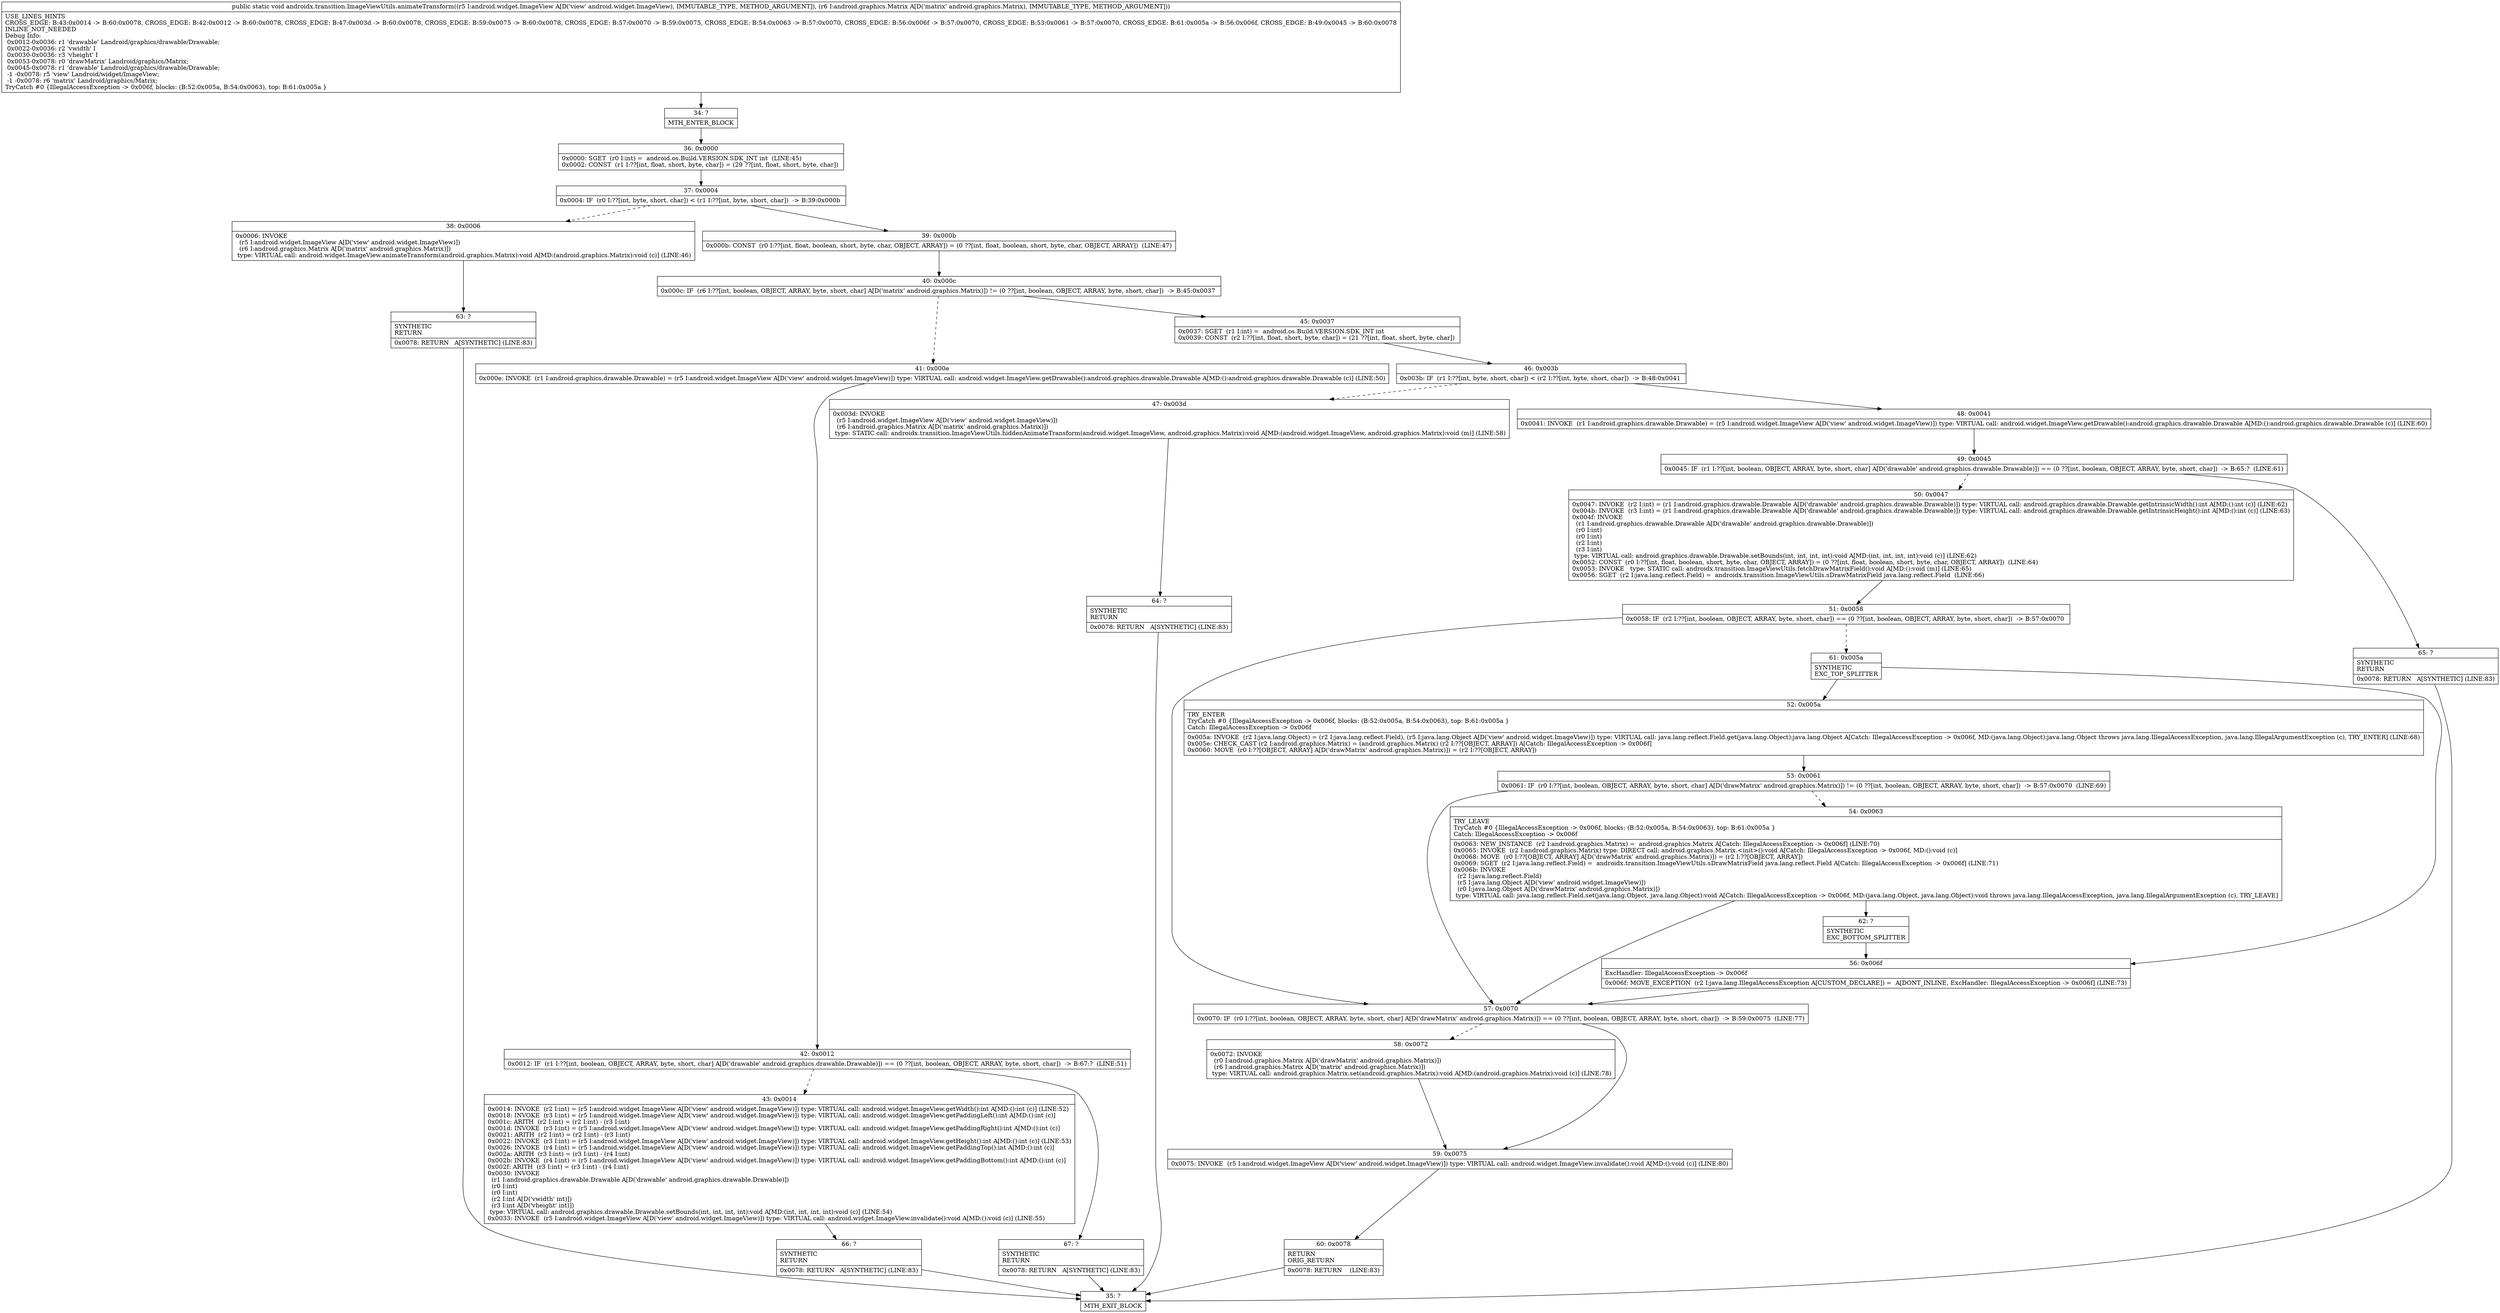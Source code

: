 digraph "CFG forandroidx.transition.ImageViewUtils.animateTransform(Landroid\/widget\/ImageView;Landroid\/graphics\/Matrix;)V" {
Node_34 [shape=record,label="{34\:\ ?|MTH_ENTER_BLOCK\l}"];
Node_36 [shape=record,label="{36\:\ 0x0000|0x0000: SGET  (r0 I:int) =  android.os.Build.VERSION.SDK_INT int  (LINE:45)\l0x0002: CONST  (r1 I:??[int, float, short, byte, char]) = (29 ??[int, float, short, byte, char]) \l}"];
Node_37 [shape=record,label="{37\:\ 0x0004|0x0004: IF  (r0 I:??[int, byte, short, char]) \< (r1 I:??[int, byte, short, char])  \-\> B:39:0x000b \l}"];
Node_38 [shape=record,label="{38\:\ 0x0006|0x0006: INVOKE  \l  (r5 I:android.widget.ImageView A[D('view' android.widget.ImageView)])\l  (r6 I:android.graphics.Matrix A[D('matrix' android.graphics.Matrix)])\l type: VIRTUAL call: android.widget.ImageView.animateTransform(android.graphics.Matrix):void A[MD:(android.graphics.Matrix):void (c)] (LINE:46)\l}"];
Node_63 [shape=record,label="{63\:\ ?|SYNTHETIC\lRETURN\l|0x0078: RETURN   A[SYNTHETIC] (LINE:83)\l}"];
Node_35 [shape=record,label="{35\:\ ?|MTH_EXIT_BLOCK\l}"];
Node_39 [shape=record,label="{39\:\ 0x000b|0x000b: CONST  (r0 I:??[int, float, boolean, short, byte, char, OBJECT, ARRAY]) = (0 ??[int, float, boolean, short, byte, char, OBJECT, ARRAY])  (LINE:47)\l}"];
Node_40 [shape=record,label="{40\:\ 0x000c|0x000c: IF  (r6 I:??[int, boolean, OBJECT, ARRAY, byte, short, char] A[D('matrix' android.graphics.Matrix)]) != (0 ??[int, boolean, OBJECT, ARRAY, byte, short, char])  \-\> B:45:0x0037 \l}"];
Node_41 [shape=record,label="{41\:\ 0x000e|0x000e: INVOKE  (r1 I:android.graphics.drawable.Drawable) = (r5 I:android.widget.ImageView A[D('view' android.widget.ImageView)]) type: VIRTUAL call: android.widget.ImageView.getDrawable():android.graphics.drawable.Drawable A[MD:():android.graphics.drawable.Drawable (c)] (LINE:50)\l}"];
Node_42 [shape=record,label="{42\:\ 0x0012|0x0012: IF  (r1 I:??[int, boolean, OBJECT, ARRAY, byte, short, char] A[D('drawable' android.graphics.drawable.Drawable)]) == (0 ??[int, boolean, OBJECT, ARRAY, byte, short, char])  \-\> B:67:?  (LINE:51)\l}"];
Node_43 [shape=record,label="{43\:\ 0x0014|0x0014: INVOKE  (r2 I:int) = (r5 I:android.widget.ImageView A[D('view' android.widget.ImageView)]) type: VIRTUAL call: android.widget.ImageView.getWidth():int A[MD:():int (c)] (LINE:52)\l0x0018: INVOKE  (r3 I:int) = (r5 I:android.widget.ImageView A[D('view' android.widget.ImageView)]) type: VIRTUAL call: android.widget.ImageView.getPaddingLeft():int A[MD:():int (c)]\l0x001c: ARITH  (r2 I:int) = (r2 I:int) \- (r3 I:int) \l0x001d: INVOKE  (r3 I:int) = (r5 I:android.widget.ImageView A[D('view' android.widget.ImageView)]) type: VIRTUAL call: android.widget.ImageView.getPaddingRight():int A[MD:():int (c)]\l0x0021: ARITH  (r2 I:int) = (r2 I:int) \- (r3 I:int) \l0x0022: INVOKE  (r3 I:int) = (r5 I:android.widget.ImageView A[D('view' android.widget.ImageView)]) type: VIRTUAL call: android.widget.ImageView.getHeight():int A[MD:():int (c)] (LINE:53)\l0x0026: INVOKE  (r4 I:int) = (r5 I:android.widget.ImageView A[D('view' android.widget.ImageView)]) type: VIRTUAL call: android.widget.ImageView.getPaddingTop():int A[MD:():int (c)]\l0x002a: ARITH  (r3 I:int) = (r3 I:int) \- (r4 I:int) \l0x002b: INVOKE  (r4 I:int) = (r5 I:android.widget.ImageView A[D('view' android.widget.ImageView)]) type: VIRTUAL call: android.widget.ImageView.getPaddingBottom():int A[MD:():int (c)]\l0x002f: ARITH  (r3 I:int) = (r3 I:int) \- (r4 I:int) \l0x0030: INVOKE  \l  (r1 I:android.graphics.drawable.Drawable A[D('drawable' android.graphics.drawable.Drawable)])\l  (r0 I:int)\l  (r0 I:int)\l  (r2 I:int A[D('vwidth' int)])\l  (r3 I:int A[D('vheight' int)])\l type: VIRTUAL call: android.graphics.drawable.Drawable.setBounds(int, int, int, int):void A[MD:(int, int, int, int):void (c)] (LINE:54)\l0x0033: INVOKE  (r5 I:android.widget.ImageView A[D('view' android.widget.ImageView)]) type: VIRTUAL call: android.widget.ImageView.invalidate():void A[MD:():void (c)] (LINE:55)\l}"];
Node_66 [shape=record,label="{66\:\ ?|SYNTHETIC\lRETURN\l|0x0078: RETURN   A[SYNTHETIC] (LINE:83)\l}"];
Node_67 [shape=record,label="{67\:\ ?|SYNTHETIC\lRETURN\l|0x0078: RETURN   A[SYNTHETIC] (LINE:83)\l}"];
Node_45 [shape=record,label="{45\:\ 0x0037|0x0037: SGET  (r1 I:int) =  android.os.Build.VERSION.SDK_INT int \l0x0039: CONST  (r2 I:??[int, float, short, byte, char]) = (21 ??[int, float, short, byte, char]) \l}"];
Node_46 [shape=record,label="{46\:\ 0x003b|0x003b: IF  (r1 I:??[int, byte, short, char]) \< (r2 I:??[int, byte, short, char])  \-\> B:48:0x0041 \l}"];
Node_47 [shape=record,label="{47\:\ 0x003d|0x003d: INVOKE  \l  (r5 I:android.widget.ImageView A[D('view' android.widget.ImageView)])\l  (r6 I:android.graphics.Matrix A[D('matrix' android.graphics.Matrix)])\l type: STATIC call: androidx.transition.ImageViewUtils.hiddenAnimateTransform(android.widget.ImageView, android.graphics.Matrix):void A[MD:(android.widget.ImageView, android.graphics.Matrix):void (m)] (LINE:58)\l}"];
Node_64 [shape=record,label="{64\:\ ?|SYNTHETIC\lRETURN\l|0x0078: RETURN   A[SYNTHETIC] (LINE:83)\l}"];
Node_48 [shape=record,label="{48\:\ 0x0041|0x0041: INVOKE  (r1 I:android.graphics.drawable.Drawable) = (r5 I:android.widget.ImageView A[D('view' android.widget.ImageView)]) type: VIRTUAL call: android.widget.ImageView.getDrawable():android.graphics.drawable.Drawable A[MD:():android.graphics.drawable.Drawable (c)] (LINE:60)\l}"];
Node_49 [shape=record,label="{49\:\ 0x0045|0x0045: IF  (r1 I:??[int, boolean, OBJECT, ARRAY, byte, short, char] A[D('drawable' android.graphics.drawable.Drawable)]) == (0 ??[int, boolean, OBJECT, ARRAY, byte, short, char])  \-\> B:65:?  (LINE:61)\l}"];
Node_50 [shape=record,label="{50\:\ 0x0047|0x0047: INVOKE  (r2 I:int) = (r1 I:android.graphics.drawable.Drawable A[D('drawable' android.graphics.drawable.Drawable)]) type: VIRTUAL call: android.graphics.drawable.Drawable.getIntrinsicWidth():int A[MD:():int (c)] (LINE:62)\l0x004b: INVOKE  (r3 I:int) = (r1 I:android.graphics.drawable.Drawable A[D('drawable' android.graphics.drawable.Drawable)]) type: VIRTUAL call: android.graphics.drawable.Drawable.getIntrinsicHeight():int A[MD:():int (c)] (LINE:63)\l0x004f: INVOKE  \l  (r1 I:android.graphics.drawable.Drawable A[D('drawable' android.graphics.drawable.Drawable)])\l  (r0 I:int)\l  (r0 I:int)\l  (r2 I:int)\l  (r3 I:int)\l type: VIRTUAL call: android.graphics.drawable.Drawable.setBounds(int, int, int, int):void A[MD:(int, int, int, int):void (c)] (LINE:62)\l0x0052: CONST  (r0 I:??[int, float, boolean, short, byte, char, OBJECT, ARRAY]) = (0 ??[int, float, boolean, short, byte, char, OBJECT, ARRAY])  (LINE:64)\l0x0053: INVOKE   type: STATIC call: androidx.transition.ImageViewUtils.fetchDrawMatrixField():void A[MD:():void (m)] (LINE:65)\l0x0056: SGET  (r2 I:java.lang.reflect.Field) =  androidx.transition.ImageViewUtils.sDrawMatrixField java.lang.reflect.Field  (LINE:66)\l}"];
Node_51 [shape=record,label="{51\:\ 0x0058|0x0058: IF  (r2 I:??[int, boolean, OBJECT, ARRAY, byte, short, char]) == (0 ??[int, boolean, OBJECT, ARRAY, byte, short, char])  \-\> B:57:0x0070 \l}"];
Node_57 [shape=record,label="{57\:\ 0x0070|0x0070: IF  (r0 I:??[int, boolean, OBJECT, ARRAY, byte, short, char] A[D('drawMatrix' android.graphics.Matrix)]) == (0 ??[int, boolean, OBJECT, ARRAY, byte, short, char])  \-\> B:59:0x0075  (LINE:77)\l}"];
Node_58 [shape=record,label="{58\:\ 0x0072|0x0072: INVOKE  \l  (r0 I:android.graphics.Matrix A[D('drawMatrix' android.graphics.Matrix)])\l  (r6 I:android.graphics.Matrix A[D('matrix' android.graphics.Matrix)])\l type: VIRTUAL call: android.graphics.Matrix.set(android.graphics.Matrix):void A[MD:(android.graphics.Matrix):void (c)] (LINE:78)\l}"];
Node_59 [shape=record,label="{59\:\ 0x0075|0x0075: INVOKE  (r5 I:android.widget.ImageView A[D('view' android.widget.ImageView)]) type: VIRTUAL call: android.widget.ImageView.invalidate():void A[MD:():void (c)] (LINE:80)\l}"];
Node_60 [shape=record,label="{60\:\ 0x0078|RETURN\lORIG_RETURN\l|0x0078: RETURN    (LINE:83)\l}"];
Node_61 [shape=record,label="{61\:\ 0x005a|SYNTHETIC\lEXC_TOP_SPLITTER\l}"];
Node_52 [shape=record,label="{52\:\ 0x005a|TRY_ENTER\lTryCatch #0 \{IllegalAccessException \-\> 0x006f, blocks: (B:52:0x005a, B:54:0x0063), top: B:61:0x005a \}\lCatch: IllegalAccessException \-\> 0x006f\l|0x005a: INVOKE  (r2 I:java.lang.Object) = (r2 I:java.lang.reflect.Field), (r5 I:java.lang.Object A[D('view' android.widget.ImageView)]) type: VIRTUAL call: java.lang.reflect.Field.get(java.lang.Object):java.lang.Object A[Catch: IllegalAccessException \-\> 0x006f, MD:(java.lang.Object):java.lang.Object throws java.lang.IllegalAccessException, java.lang.IllegalArgumentException (c), TRY_ENTER] (LINE:68)\l0x005e: CHECK_CAST (r2 I:android.graphics.Matrix) = (android.graphics.Matrix) (r2 I:??[OBJECT, ARRAY]) A[Catch: IllegalAccessException \-\> 0x006f]\l0x0060: MOVE  (r0 I:??[OBJECT, ARRAY] A[D('drawMatrix' android.graphics.Matrix)]) = (r2 I:??[OBJECT, ARRAY]) \l}"];
Node_53 [shape=record,label="{53\:\ 0x0061|0x0061: IF  (r0 I:??[int, boolean, OBJECT, ARRAY, byte, short, char] A[D('drawMatrix' android.graphics.Matrix)]) != (0 ??[int, boolean, OBJECT, ARRAY, byte, short, char])  \-\> B:57:0x0070  (LINE:69)\l}"];
Node_54 [shape=record,label="{54\:\ 0x0063|TRY_LEAVE\lTryCatch #0 \{IllegalAccessException \-\> 0x006f, blocks: (B:52:0x005a, B:54:0x0063), top: B:61:0x005a \}\lCatch: IllegalAccessException \-\> 0x006f\l|0x0063: NEW_INSTANCE  (r2 I:android.graphics.Matrix) =  android.graphics.Matrix A[Catch: IllegalAccessException \-\> 0x006f] (LINE:70)\l0x0065: INVOKE  (r2 I:android.graphics.Matrix) type: DIRECT call: android.graphics.Matrix.\<init\>():void A[Catch: IllegalAccessException \-\> 0x006f, MD:():void (c)]\l0x0068: MOVE  (r0 I:??[OBJECT, ARRAY] A[D('drawMatrix' android.graphics.Matrix)]) = (r2 I:??[OBJECT, ARRAY]) \l0x0069: SGET  (r2 I:java.lang.reflect.Field) =  androidx.transition.ImageViewUtils.sDrawMatrixField java.lang.reflect.Field A[Catch: IllegalAccessException \-\> 0x006f] (LINE:71)\l0x006b: INVOKE  \l  (r2 I:java.lang.reflect.Field)\l  (r5 I:java.lang.Object A[D('view' android.widget.ImageView)])\l  (r0 I:java.lang.Object A[D('drawMatrix' android.graphics.Matrix)])\l type: VIRTUAL call: java.lang.reflect.Field.set(java.lang.Object, java.lang.Object):void A[Catch: IllegalAccessException \-\> 0x006f, MD:(java.lang.Object, java.lang.Object):void throws java.lang.IllegalAccessException, java.lang.IllegalArgumentException (c), TRY_LEAVE]\l}"];
Node_62 [shape=record,label="{62\:\ ?|SYNTHETIC\lEXC_BOTTOM_SPLITTER\l}"];
Node_56 [shape=record,label="{56\:\ 0x006f|ExcHandler: IllegalAccessException \-\> 0x006f\l|0x006f: MOVE_EXCEPTION  (r2 I:java.lang.IllegalAccessException A[CUSTOM_DECLARE]) =  A[DONT_INLINE, ExcHandler: IllegalAccessException \-\> 0x006f] (LINE:73)\l}"];
Node_65 [shape=record,label="{65\:\ ?|SYNTHETIC\lRETURN\l|0x0078: RETURN   A[SYNTHETIC] (LINE:83)\l}"];
MethodNode[shape=record,label="{public static void androidx.transition.ImageViewUtils.animateTransform((r5 I:android.widget.ImageView A[D('view' android.widget.ImageView), IMMUTABLE_TYPE, METHOD_ARGUMENT]), (r6 I:android.graphics.Matrix A[D('matrix' android.graphics.Matrix), IMMUTABLE_TYPE, METHOD_ARGUMENT]))  | USE_LINES_HINTS\lCROSS_EDGE: B:43:0x0014 \-\> B:60:0x0078, CROSS_EDGE: B:42:0x0012 \-\> B:60:0x0078, CROSS_EDGE: B:47:0x003d \-\> B:60:0x0078, CROSS_EDGE: B:59:0x0075 \-\> B:60:0x0078, CROSS_EDGE: B:57:0x0070 \-\> B:59:0x0075, CROSS_EDGE: B:54:0x0063 \-\> B:57:0x0070, CROSS_EDGE: B:56:0x006f \-\> B:57:0x0070, CROSS_EDGE: B:53:0x0061 \-\> B:57:0x0070, CROSS_EDGE: B:61:0x005a \-\> B:56:0x006f, CROSS_EDGE: B:49:0x0045 \-\> B:60:0x0078\lINLINE_NOT_NEEDED\lDebug Info:\l  0x0012\-0x0036: r1 'drawable' Landroid\/graphics\/drawable\/Drawable;\l  0x0022\-0x0036: r2 'vwidth' I\l  0x0030\-0x0036: r3 'vheight' I\l  0x0053\-0x0078: r0 'drawMatrix' Landroid\/graphics\/Matrix;\l  0x0045\-0x0078: r1 'drawable' Landroid\/graphics\/drawable\/Drawable;\l  \-1 \-0x0078: r5 'view' Landroid\/widget\/ImageView;\l  \-1 \-0x0078: r6 'matrix' Landroid\/graphics\/Matrix;\lTryCatch #0 \{IllegalAccessException \-\> 0x006f, blocks: (B:52:0x005a, B:54:0x0063), top: B:61:0x005a \}\l}"];
MethodNode -> Node_34;Node_34 -> Node_36;
Node_36 -> Node_37;
Node_37 -> Node_38[style=dashed];
Node_37 -> Node_39;
Node_38 -> Node_63;
Node_63 -> Node_35;
Node_39 -> Node_40;
Node_40 -> Node_41[style=dashed];
Node_40 -> Node_45;
Node_41 -> Node_42;
Node_42 -> Node_43[style=dashed];
Node_42 -> Node_67;
Node_43 -> Node_66;
Node_66 -> Node_35;
Node_67 -> Node_35;
Node_45 -> Node_46;
Node_46 -> Node_47[style=dashed];
Node_46 -> Node_48;
Node_47 -> Node_64;
Node_64 -> Node_35;
Node_48 -> Node_49;
Node_49 -> Node_50[style=dashed];
Node_49 -> Node_65;
Node_50 -> Node_51;
Node_51 -> Node_57;
Node_51 -> Node_61[style=dashed];
Node_57 -> Node_58[style=dashed];
Node_57 -> Node_59;
Node_58 -> Node_59;
Node_59 -> Node_60;
Node_60 -> Node_35;
Node_61 -> Node_52;
Node_61 -> Node_56;
Node_52 -> Node_53;
Node_53 -> Node_54[style=dashed];
Node_53 -> Node_57;
Node_54 -> Node_57;
Node_54 -> Node_62;
Node_62 -> Node_56;
Node_56 -> Node_57;
Node_65 -> Node_35;
}

